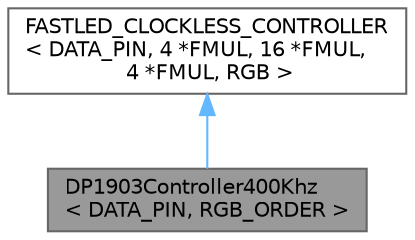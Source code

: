 digraph "DP1903Controller400Khz&lt; DATA_PIN, RGB_ORDER &gt;"
{
 // INTERACTIVE_SVG=YES
 // LATEX_PDF_SIZE
  bgcolor="transparent";
  edge [fontname=Helvetica,fontsize=10,labelfontname=Helvetica,labelfontsize=10];
  node [fontname=Helvetica,fontsize=10,shape=box,height=0.2,width=0.4];
  Node1 [id="Node000001",label="DP1903Controller400Khz\l\< DATA_PIN, RGB_ORDER \>",height=0.2,width=0.4,color="gray40", fillcolor="grey60", style="filled", fontcolor="black",tooltip="DP1903 controller class @ 400 KHz."];
  Node2 -> Node1 [id="edge1_Node000001_Node000002",dir="back",color="steelblue1",style="solid",tooltip=" "];
  Node2 [id="Node000002",label="FASTLED_CLOCKLESS_CONTROLLER\l\< DATA_PIN, 4 *FMUL, 16 *FMUL,\l 4 *FMUL, RGB \>",height=0.2,width=0.4,color="gray40", fillcolor="white", style="filled",tooltip=" "];
}
